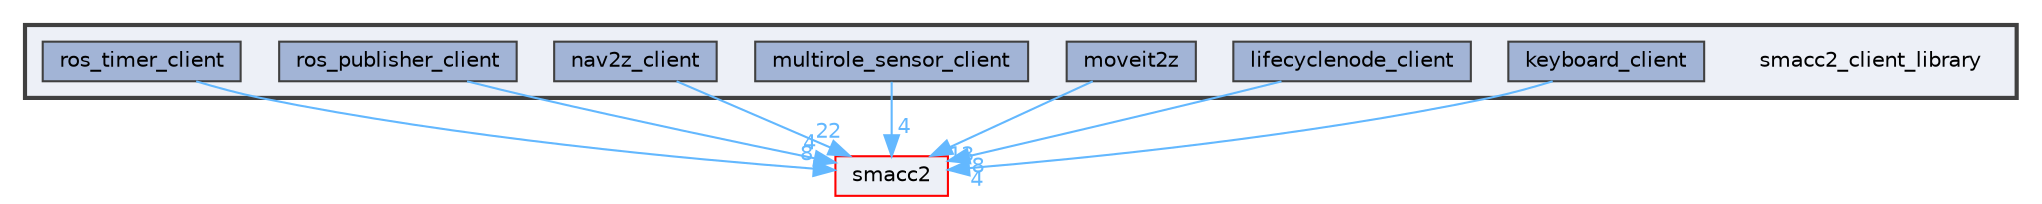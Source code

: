 digraph "smacc2_client_library"
{
 // LATEX_PDF_SIZE
  bgcolor="transparent";
  edge [fontname=Helvetica,fontsize=10,labelfontname=Helvetica,labelfontsize=10];
  node [fontname=Helvetica,fontsize=10,shape=box,height=0.2,width=0.4];
  compound=true
  subgraph clusterdir_8ab6e731d630f2783f61aa44b19cf7d2 {
    graph [ bgcolor="#edf0f7", pencolor="grey25", label="", fontname=Helvetica,fontsize=10 style="filled,bold", URL="dir_8ab6e731d630f2783f61aa44b19cf7d2.html",tooltip=""]
    dir_8ab6e731d630f2783f61aa44b19cf7d2 [shape=plaintext, label="smacc2_client_library"];
  dir_ff4525b710c6992506c47019133aaba2 [label="keyboard_client", fillcolor="#a2b4d6", color="grey25", style="filled", URL="dir_ff4525b710c6992506c47019133aaba2.html",tooltip=""];
  dir_5b8c37b137fec09a410ccb72b188724d [label="lifecyclenode_client", fillcolor="#a2b4d6", color="grey25", style="filled", URL="dir_5b8c37b137fec09a410ccb72b188724d.html",tooltip=""];
  dir_75568e40dabece854d3e2efb36401a07 [label="moveit2z", fillcolor="#a2b4d6", color="grey25", style="filled", URL="dir_75568e40dabece854d3e2efb36401a07.html",tooltip=""];
  dir_eba5bdb39caa669a1b4f9c76581e1d0a [label="multirole_sensor_client", fillcolor="#a2b4d6", color="grey25", style="filled", URL="dir_eba5bdb39caa669a1b4f9c76581e1d0a.html",tooltip=""];
  dir_a7d381adedc1f7eb1e57f5db26123c18 [label="nav2z_client", fillcolor="#a2b4d6", color="grey25", style="filled", URL="dir_a7d381adedc1f7eb1e57f5db26123c18.html",tooltip=""];
  dir_05985e13dce014508b1661a0aaa97a4e [label="ros_publisher_client", fillcolor="#a2b4d6", color="grey25", style="filled", URL="dir_05985e13dce014508b1661a0aaa97a4e.html",tooltip=""];
  dir_25affcc8d871533d236b11a0d5f2ef24 [label="ros_timer_client", fillcolor="#a2b4d6", color="grey25", style="filled", URL="dir_25affcc8d871533d236b11a0d5f2ef24.html",tooltip=""];
  }
  dir_ce4c19d6108cf5285f3105ec9cd73bf1 [label="smacc2", fillcolor="#edf0f7", color="red", style="filled", URL="dir_ce4c19d6108cf5285f3105ec9cd73bf1.html",tooltip=""];
  dir_ff4525b710c6992506c47019133aaba2->dir_ce4c19d6108cf5285f3105ec9cd73bf1 [headlabel="4", labeldistance=1.5 headhref="dir_000069_000105.html" color="steelblue1" fontcolor="steelblue1"];
  dir_5b8c37b137fec09a410ccb72b188724d->dir_ce4c19d6108cf5285f3105ec9cd73bf1 [headlabel="8", labeldistance=1.5 headhref="dir_000072_000105.html" color="steelblue1" fontcolor="steelblue1"];
  dir_75568e40dabece854d3e2efb36401a07->dir_ce4c19d6108cf5285f3105ec9cd73bf1 [headlabel="13", labeldistance=1.5 headhref="dir_000075_000105.html" color="steelblue1" fontcolor="steelblue1"];
  dir_eba5bdb39caa669a1b4f9c76581e1d0a->dir_ce4c19d6108cf5285f3105ec9cd73bf1 [headlabel="4", labeldistance=1.5 headhref="dir_000078_000105.html" color="steelblue1" fontcolor="steelblue1"];
  dir_a7d381adedc1f7eb1e57f5db26123c18->dir_ce4c19d6108cf5285f3105ec9cd73bf1 [headlabel="22", labeldistance=1.5 headhref="dir_000081_000105.html" color="steelblue1" fontcolor="steelblue1"];
  dir_05985e13dce014508b1661a0aaa97a4e->dir_ce4c19d6108cf5285f3105ec9cd73bf1 [headlabel="4", labeldistance=1.5 headhref="dir_000097_000105.html" color="steelblue1" fontcolor="steelblue1"];
  dir_25affcc8d871533d236b11a0d5f2ef24->dir_ce4c19d6108cf5285f3105ec9cd73bf1 [headlabel="8", labeldistance=1.5 headhref="dir_000099_000105.html" color="steelblue1" fontcolor="steelblue1"];
}
